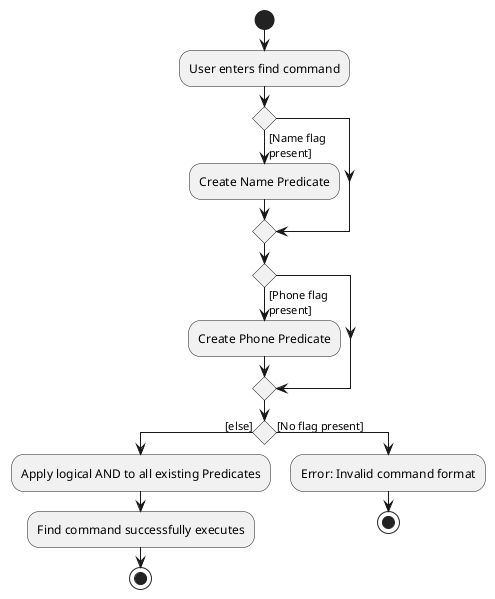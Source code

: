 @startuml
'https://plantuml.com/activity-diagram-beta

start
:User enters find command;
if () then ([Name flag
present])
    :Create Name Predicate;
endif
if () then ([Phone flag
present])
    :Create Phone Predicate;
endif

if () then ([else])
:Apply logical AND to all existing Predicates;
:Find command successfully executes;
stop
else ([No flag present])
:Error: Invalid command format;
stop
@enduml
